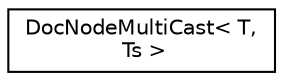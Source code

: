 digraph "Graphical Class Hierarchy"
{
 // LATEX_PDF_SIZE
  edge [fontname="Helvetica",fontsize="10",labelfontname="Helvetica",labelfontsize="10"];
  node [fontname="Helvetica",fontsize="10",shape=record];
  rankdir="LR";
  Node0 [label="DocNodeMultiCast\< T,\l Ts \>",height=0.2,width=0.4,color="black", fillcolor="white", style="filled",URL="$structDocNodeMultiCast.html",tooltip=" "];
}
